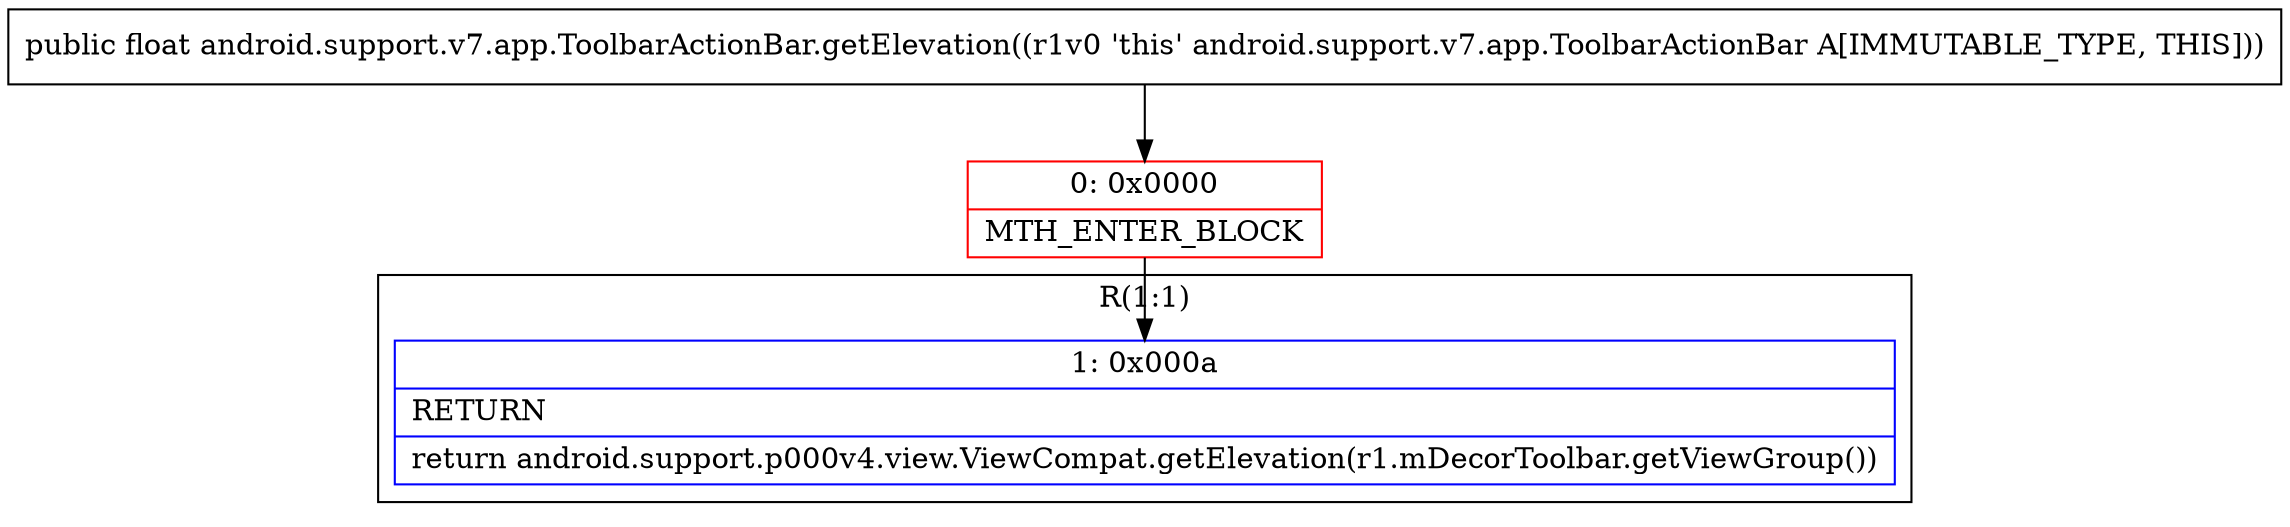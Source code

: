 digraph "CFG forandroid.support.v7.app.ToolbarActionBar.getElevation()F" {
subgraph cluster_Region_5742736 {
label = "R(1:1)";
node [shape=record,color=blue];
Node_1 [shape=record,label="{1\:\ 0x000a|RETURN\l|return android.support.p000v4.view.ViewCompat.getElevation(r1.mDecorToolbar.getViewGroup())\l}"];
}
Node_0 [shape=record,color=red,label="{0\:\ 0x0000|MTH_ENTER_BLOCK\l}"];
MethodNode[shape=record,label="{public float android.support.v7.app.ToolbarActionBar.getElevation((r1v0 'this' android.support.v7.app.ToolbarActionBar A[IMMUTABLE_TYPE, THIS])) }"];
MethodNode -> Node_0;
Node_0 -> Node_1;
}

